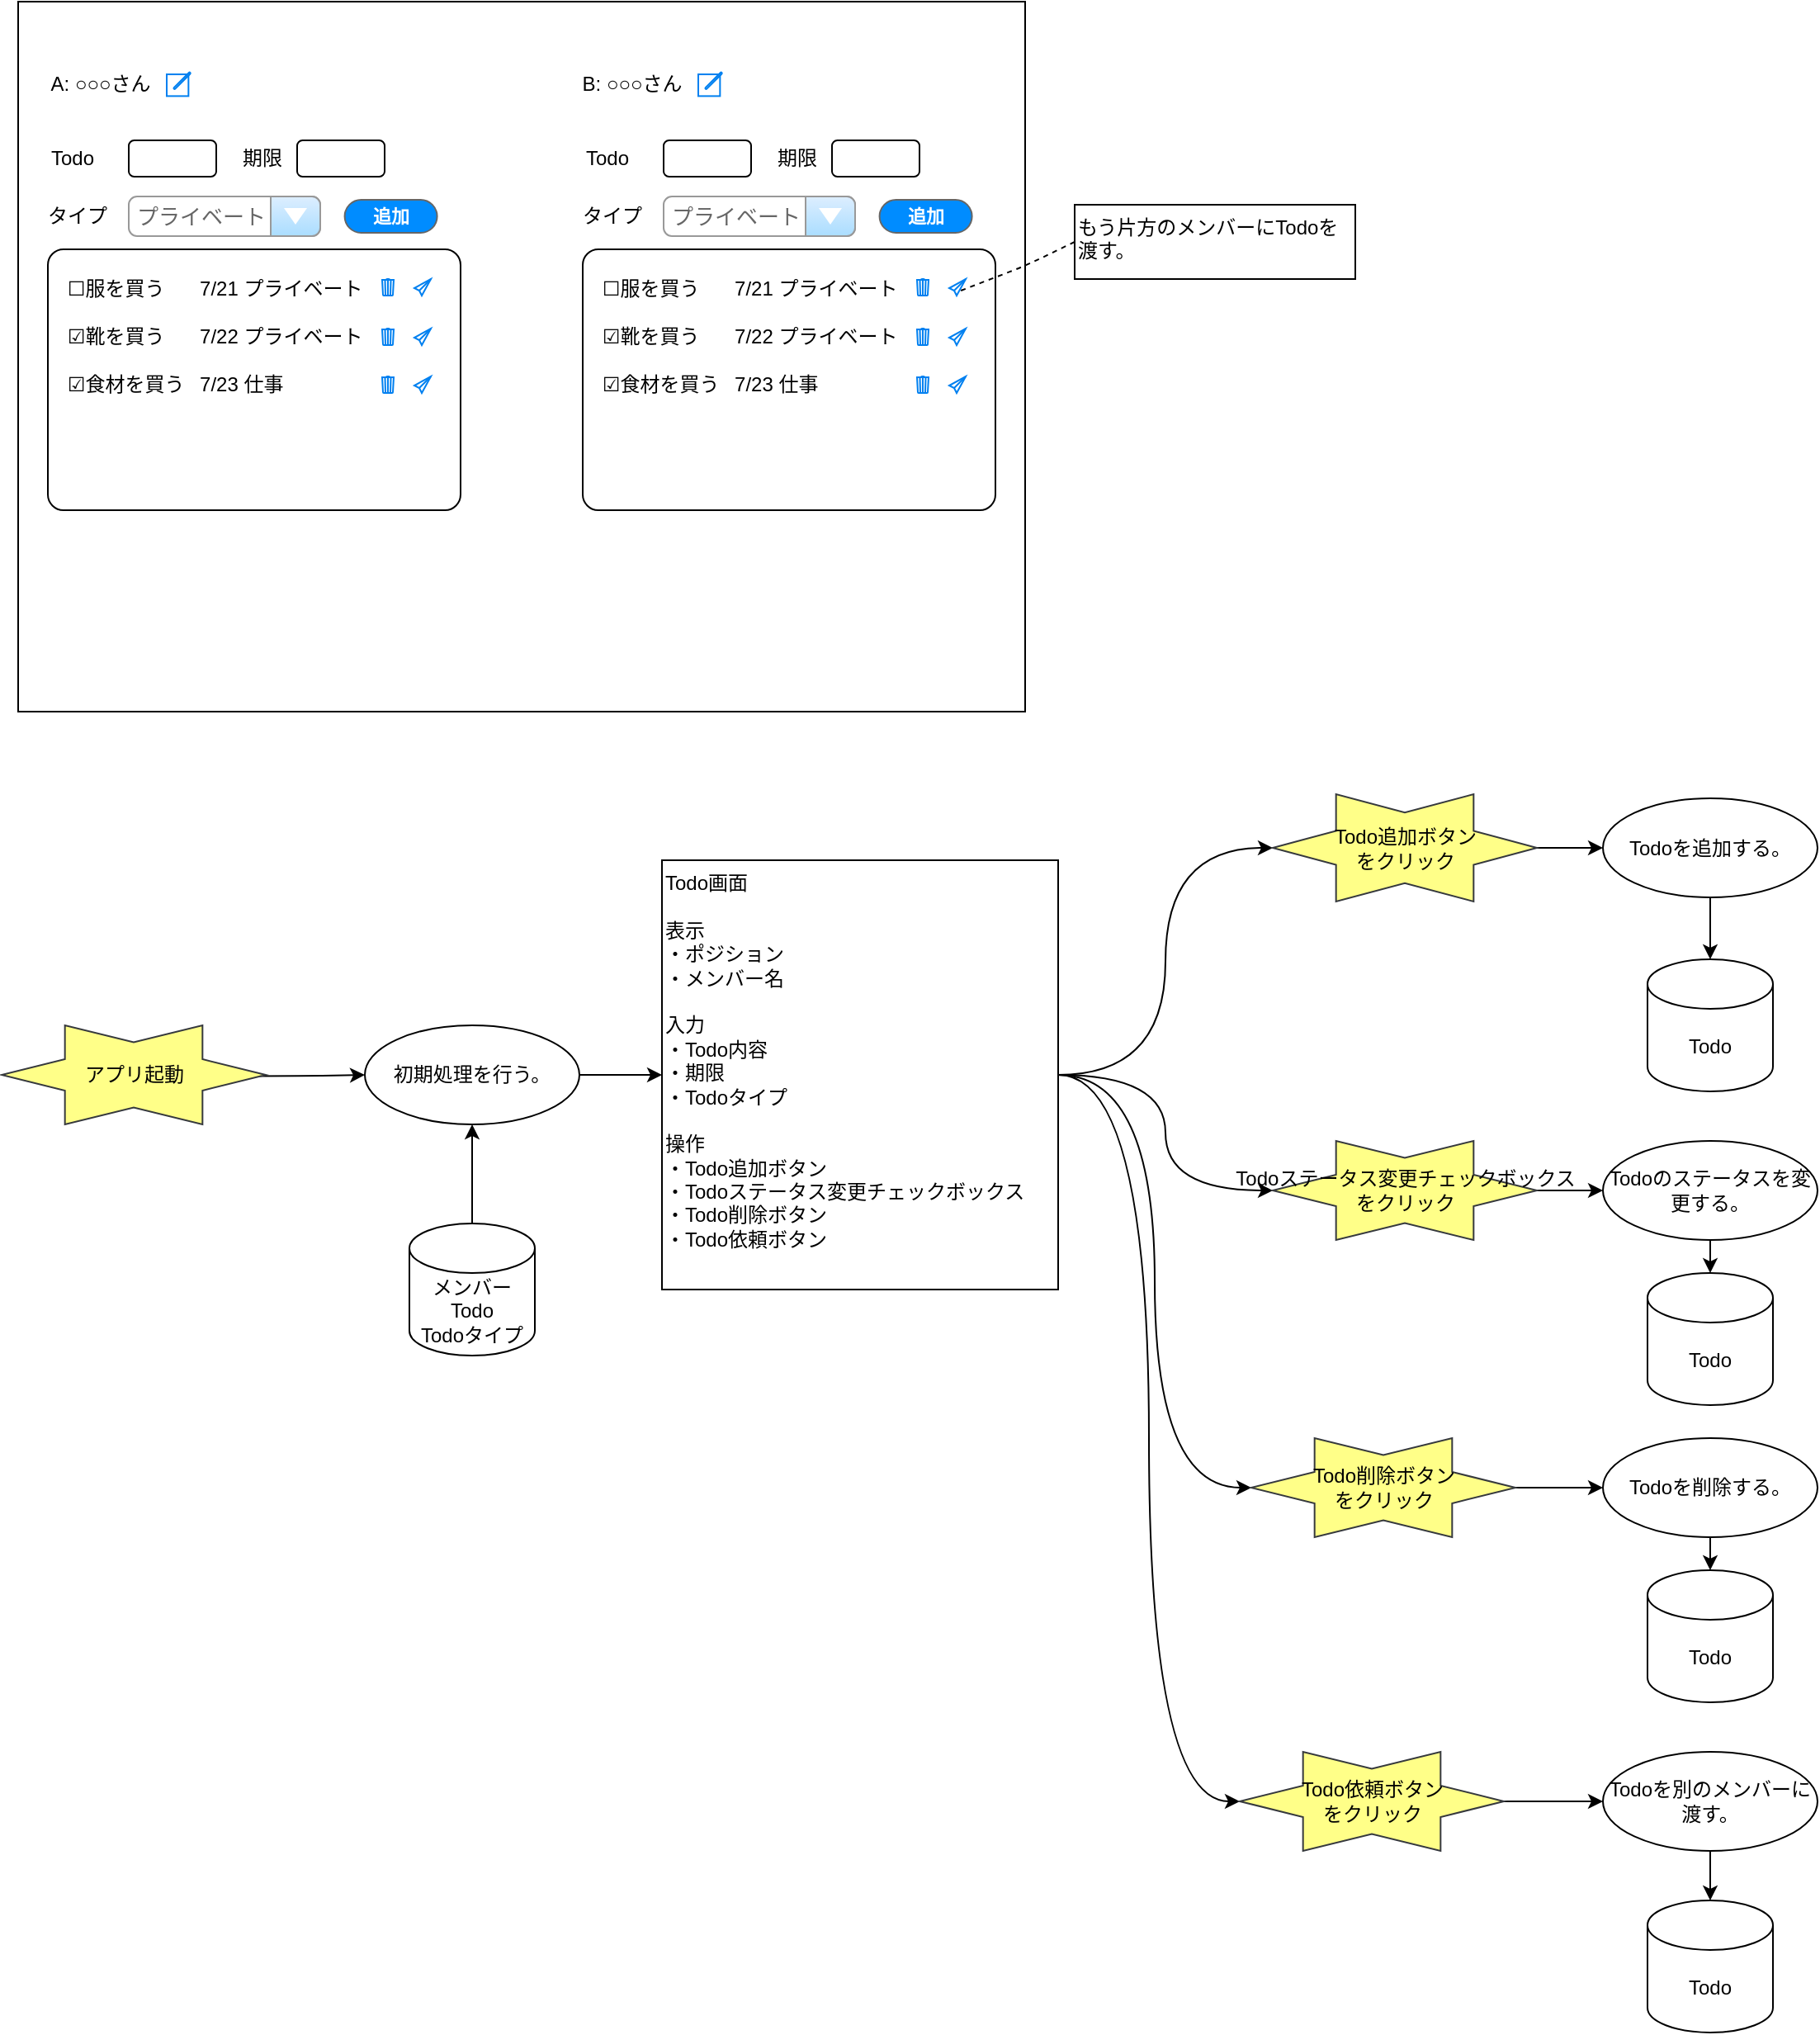<mxfile>
    <diagram id="tVj9b-WnGPSYWbFo9F1f" name="画面">
        <mxGraphModel dx="947" dy="645" grid="1" gridSize="10" guides="1" tooltips="1" connect="1" arrows="1" fold="1" page="1" pageScale="1" pageWidth="1654" pageHeight="1169" math="0" shadow="0">
            <root>
                <mxCell id="0"/>
                <mxCell id="1" parent="0"/>
                <mxCell id="VP5jikR2NR14hbqxP_gg-1" value="" style="rounded=0;whiteSpace=wrap;html=1;" parent="1" vertex="1">
                    <mxGeometry x="80" y="80" width="610" height="430" as="geometry"/>
                </mxCell>
                <mxCell id="oj9YwCgNzPSe06jS6pb2-1" value="" style="rounded=1;whiteSpace=wrap;html=1;arcSize=6;" parent="1" vertex="1">
                    <mxGeometry x="98" y="230" width="250" height="158" as="geometry"/>
                </mxCell>
                <mxCell id="VP5jikR2NR14hbqxP_gg-2" value="A: ○○○さん" style="text;html=1;strokeColor=none;fillColor=none;align=center;verticalAlign=middle;whiteSpace=wrap;rounded=0;" parent="1" vertex="1">
                    <mxGeometry x="90" y="120" width="80" height="20" as="geometry"/>
                </mxCell>
                <mxCell id="rQ-jI4dKoBpfeypR56CF-1" value="&lt;span style=&quot;background-color: initial;&quot;&gt;☐服を買う&lt;span style=&quot;&quot;&gt;&#9;&lt;span style=&quot;white-space: pre;&quot;&gt;&#9;&lt;/span&gt;&lt;/span&gt;7/21&lt;span style=&quot;white-space: pre;&quot;&gt;&#9;&lt;/span&gt;プライベート&lt;br&gt;&lt;br&gt;&lt;/span&gt;☑靴を買う&lt;span style=&quot;border-color: var(--border-color);&quot;&gt;&#9;&lt;span style=&quot;white-space: pre;&quot;&gt;&#9;&lt;/span&gt;&lt;/span&gt;7/22&lt;span style=&quot;border-color: var(--border-color);&quot;&gt;&amp;nbsp;プライベート&lt;/span&gt;&lt;br&gt;&lt;br&gt;☑食材を買う&lt;span style=&quot;border-color: var(--border-color);&quot;&gt;&#9;&lt;span style=&quot;white-space: pre;&quot;&gt;&#9;&lt;/span&gt;&lt;/span&gt;7/23&lt;span style=&quot;border-color: var(--border-color);&quot;&gt;&amp;nbsp;仕事&lt;/span&gt;&lt;span style=&quot;background-color: initial;&quot;&gt;&lt;br&gt;&lt;/span&gt;" style="text;strokeColor=none;fillColor=none;html=1;whiteSpace=wrap;verticalAlign=top;overflow=hidden;" parent="1" vertex="1">
                    <mxGeometry x="108" y="240" width="230" height="80" as="geometry"/>
                </mxCell>
                <mxCell id="oj9YwCgNzPSe06jS6pb2-2" value="" style="html=1;verticalLabelPosition=bottom;align=center;labelBackgroundColor=#ffffff;verticalAlign=top;strokeWidth=1;strokeColor=#0080F0;shadow=0;dashed=0;shape=mxgraph.ios7.icons.trashcan;fontSize=12;" parent="1" vertex="1">
                    <mxGeometry x="300" y="248" width="8" height="10" as="geometry"/>
                </mxCell>
                <mxCell id="wpwDw2Fwd8eZmC_zeA5R-4" value="" style="html=1;verticalLabelPosition=bottom;align=center;labelBackgroundColor=#ffffff;verticalAlign=top;strokeWidth=1;strokeColor=#0080F0;shadow=0;dashed=0;shape=mxgraph.ios7.icons.trashcan;fontSize=12;" parent="1" vertex="1">
                    <mxGeometry x="300" y="278" width="8" height="10" as="geometry"/>
                </mxCell>
                <mxCell id="wpwDw2Fwd8eZmC_zeA5R-5" value="" style="html=1;verticalLabelPosition=bottom;align=center;labelBackgroundColor=#ffffff;verticalAlign=top;strokeWidth=1;strokeColor=#0080F0;shadow=0;dashed=0;shape=mxgraph.ios7.icons.trashcan;fontSize=12;" parent="1" vertex="1">
                    <mxGeometry x="300" y="307" width="8" height="10" as="geometry"/>
                </mxCell>
                <mxCell id="wpwDw2Fwd8eZmC_zeA5R-6" value="" style="html=1;verticalLabelPosition=bottom;align=center;labelBackgroundColor=#ffffff;verticalAlign=top;strokeWidth=1;strokeColor=#0080F0;shadow=0;dashed=0;shape=mxgraph.ios7.icons.edit;fontSize=12;" parent="1" vertex="1">
                    <mxGeometry x="170" y="122.8" width="14.4" height="14.4" as="geometry"/>
                </mxCell>
                <mxCell id="eu4DZpVsrO1hH6n5FFCI-1" value="" style="html=1;verticalLabelPosition=bottom;align=center;labelBackgroundColor=#ffffff;verticalAlign=top;strokeWidth=1;strokeColor=#0080F0;shadow=0;dashed=0;shape=mxgraph.ios7.icons.pointer;fontSize=12;" parent="1" vertex="1">
                    <mxGeometry x="320" y="248" width="10" height="10" as="geometry"/>
                </mxCell>
                <mxCell id="eu4DZpVsrO1hH6n5FFCI-2" value="" style="html=1;verticalLabelPosition=bottom;align=center;labelBackgroundColor=#ffffff;verticalAlign=top;strokeWidth=1;strokeColor=#0080F0;shadow=0;dashed=0;shape=mxgraph.ios7.icons.pointer;fontSize=12;" parent="1" vertex="1">
                    <mxGeometry x="320" y="278" width="10" height="10" as="geometry"/>
                </mxCell>
                <mxCell id="eu4DZpVsrO1hH6n5FFCI-3" value="" style="html=1;verticalLabelPosition=bottom;align=center;labelBackgroundColor=#ffffff;verticalAlign=top;strokeWidth=1;strokeColor=#0080F0;shadow=0;dashed=0;shape=mxgraph.ios7.icons.pointer;fontSize=12;" parent="1" vertex="1">
                    <mxGeometry x="320" y="307" width="10" height="10" as="geometry"/>
                </mxCell>
                <mxCell id="eu4DZpVsrO1hH6n5FFCI-5" value="B: ○○○さん" style="text;html=1;strokeColor=none;fillColor=none;align=center;verticalAlign=middle;whiteSpace=wrap;rounded=0;" parent="1" vertex="1">
                    <mxGeometry x="412" y="120" width="80" height="20" as="geometry"/>
                </mxCell>
                <mxCell id="eu4DZpVsrO1hH6n5FFCI-10" value="" style="html=1;verticalLabelPosition=bottom;align=center;labelBackgroundColor=#ffffff;verticalAlign=top;strokeWidth=1;strokeColor=#0080F0;shadow=0;dashed=0;shape=mxgraph.ios7.icons.edit;fontSize=12;" parent="1" vertex="1">
                    <mxGeometry x="492" y="122.8" width="14.4" height="14.4" as="geometry"/>
                </mxCell>
                <mxCell id="2vACSee2T-R-0iwl-GF7-1" value="Todo" style="text;html=1;strokeColor=none;fillColor=none;align=left;verticalAlign=middle;whiteSpace=wrap;rounded=0;" parent="1" vertex="1">
                    <mxGeometry x="98" y="160" width="32" height="30" as="geometry"/>
                </mxCell>
                <mxCell id="2vACSee2T-R-0iwl-GF7-2" value="" style="rounded=1;whiteSpace=wrap;html=1;" parent="1" vertex="1">
                    <mxGeometry x="147" y="164" width="53" height="22" as="geometry"/>
                </mxCell>
                <mxCell id="2vACSee2T-R-0iwl-GF7-3" value="期限" style="text;html=1;strokeColor=none;fillColor=none;align=left;verticalAlign=middle;whiteSpace=wrap;rounded=0;" parent="1" vertex="1">
                    <mxGeometry x="213.5" y="160" width="32" height="30" as="geometry"/>
                </mxCell>
                <mxCell id="2vACSee2T-R-0iwl-GF7-4" value="" style="rounded=1;whiteSpace=wrap;html=1;" parent="1" vertex="1">
                    <mxGeometry x="249" y="164" width="53" height="22" as="geometry"/>
                </mxCell>
                <mxCell id="2vACSee2T-R-0iwl-GF7-5" value="タイプ" style="text;html=1;strokeColor=none;fillColor=none;align=left;verticalAlign=middle;whiteSpace=wrap;rounded=0;" parent="1" vertex="1">
                    <mxGeometry x="96" y="195" width="50" height="30" as="geometry"/>
                </mxCell>
                <mxCell id="2vACSee2T-R-0iwl-GF7-7" value="プライベート" style="strokeWidth=1;shadow=0;dashed=0;align=center;html=1;shape=mxgraph.mockup.forms.comboBox;strokeColor=#999999;fillColor=#ddeeff;align=left;fillColor2=#aaddff;mainText=;fontColor=#666666;fontSize=13;spacingLeft=3;" parent="1" vertex="1">
                    <mxGeometry x="147" y="198" width="116" height="24" as="geometry"/>
                </mxCell>
                <mxCell id="2vACSee2T-R-0iwl-GF7-8" value="追加" style="strokeWidth=1;shadow=0;dashed=0;align=center;html=1;shape=mxgraph.mockup.buttons.button;strokeColor=#666666;fontColor=#ffffff;mainText=;buttonStyle=round;fontSize=11;fontStyle=1;fillColor=#008cff;whiteSpace=wrap;" parent="1" vertex="1">
                    <mxGeometry x="277.8" y="200" width="56" height="20" as="geometry"/>
                </mxCell>
                <mxCell id="2vACSee2T-R-0iwl-GF7-9" value="" style="rounded=1;whiteSpace=wrap;html=1;arcSize=6;" parent="1" vertex="1">
                    <mxGeometry x="422" y="230" width="250" height="158" as="geometry"/>
                </mxCell>
                <mxCell id="2vACSee2T-R-0iwl-GF7-10" value="&lt;span style=&quot;background-color: initial;&quot;&gt;☐服を買う&lt;span style=&quot;&quot;&gt;&#9;&lt;span style=&quot;white-space: pre;&quot;&gt;&#9;&lt;/span&gt;&lt;/span&gt;7/21&lt;span style=&quot;white-space: pre;&quot;&gt;&#9;&lt;/span&gt;プライベート&lt;br&gt;&lt;br&gt;&lt;/span&gt;☑靴を買う&lt;span style=&quot;border-color: var(--border-color);&quot;&gt;&#9;&lt;span style=&quot;white-space: pre;&quot;&gt;&#9;&lt;/span&gt;&lt;/span&gt;7/22&lt;span style=&quot;border-color: var(--border-color);&quot;&gt;&amp;nbsp;プライベート&lt;/span&gt;&lt;br&gt;&lt;br&gt;☑食材を買う&lt;span style=&quot;border-color: var(--border-color);&quot;&gt;&#9;&lt;span style=&quot;white-space: pre;&quot;&gt;&#9;&lt;/span&gt;&lt;/span&gt;7/23&lt;span style=&quot;border-color: var(--border-color);&quot;&gt;&amp;nbsp;仕事&lt;/span&gt;&lt;span style=&quot;background-color: initial;&quot;&gt;&lt;br&gt;&lt;/span&gt;" style="text;strokeColor=none;fillColor=none;html=1;whiteSpace=wrap;verticalAlign=top;overflow=hidden;" parent="1" vertex="1">
                    <mxGeometry x="432" y="240" width="230" height="80" as="geometry"/>
                </mxCell>
                <mxCell id="2vACSee2T-R-0iwl-GF7-11" value="" style="html=1;verticalLabelPosition=bottom;align=center;labelBackgroundColor=#ffffff;verticalAlign=top;strokeWidth=1;strokeColor=#0080F0;shadow=0;dashed=0;shape=mxgraph.ios7.icons.trashcan;fontSize=12;" parent="1" vertex="1">
                    <mxGeometry x="624" y="248" width="8" height="10" as="geometry"/>
                </mxCell>
                <mxCell id="2vACSee2T-R-0iwl-GF7-12" value="" style="html=1;verticalLabelPosition=bottom;align=center;labelBackgroundColor=#ffffff;verticalAlign=top;strokeWidth=1;strokeColor=#0080F0;shadow=0;dashed=0;shape=mxgraph.ios7.icons.trashcan;fontSize=12;" parent="1" vertex="1">
                    <mxGeometry x="624" y="278" width="8" height="10" as="geometry"/>
                </mxCell>
                <mxCell id="2vACSee2T-R-0iwl-GF7-13" value="" style="html=1;verticalLabelPosition=bottom;align=center;labelBackgroundColor=#ffffff;verticalAlign=top;strokeWidth=1;strokeColor=#0080F0;shadow=0;dashed=0;shape=mxgraph.ios7.icons.trashcan;fontSize=12;" parent="1" vertex="1">
                    <mxGeometry x="624" y="307" width="8" height="10" as="geometry"/>
                </mxCell>
                <mxCell id="2vACSee2T-R-0iwl-GF7-15" value="" style="html=1;verticalLabelPosition=bottom;align=center;labelBackgroundColor=#ffffff;verticalAlign=top;strokeWidth=1;strokeColor=#0080F0;shadow=0;dashed=0;shape=mxgraph.ios7.icons.pointer;fontSize=12;" parent="1" vertex="1">
                    <mxGeometry x="644" y="248" width="10" height="10" as="geometry"/>
                </mxCell>
                <mxCell id="2vACSee2T-R-0iwl-GF7-16" value="" style="html=1;verticalLabelPosition=bottom;align=center;labelBackgroundColor=#ffffff;verticalAlign=top;strokeWidth=1;strokeColor=#0080F0;shadow=0;dashed=0;shape=mxgraph.ios7.icons.pointer;fontSize=12;" parent="1" vertex="1">
                    <mxGeometry x="644" y="278" width="10" height="10" as="geometry"/>
                </mxCell>
                <mxCell id="2vACSee2T-R-0iwl-GF7-17" value="" style="html=1;verticalLabelPosition=bottom;align=center;labelBackgroundColor=#ffffff;verticalAlign=top;strokeWidth=1;strokeColor=#0080F0;shadow=0;dashed=0;shape=mxgraph.ios7.icons.pointer;fontSize=12;" parent="1" vertex="1">
                    <mxGeometry x="644" y="307" width="10" height="10" as="geometry"/>
                </mxCell>
                <mxCell id="2vACSee2T-R-0iwl-GF7-18" value="Todo" style="text;html=1;strokeColor=none;fillColor=none;align=left;verticalAlign=middle;whiteSpace=wrap;rounded=0;" parent="1" vertex="1">
                    <mxGeometry x="422" y="160" width="32" height="30" as="geometry"/>
                </mxCell>
                <mxCell id="2vACSee2T-R-0iwl-GF7-19" value="" style="rounded=1;whiteSpace=wrap;html=1;" parent="1" vertex="1">
                    <mxGeometry x="471" y="164" width="53" height="22" as="geometry"/>
                </mxCell>
                <mxCell id="2vACSee2T-R-0iwl-GF7-20" value="期限" style="text;html=1;strokeColor=none;fillColor=none;align=left;verticalAlign=middle;whiteSpace=wrap;rounded=0;" parent="1" vertex="1">
                    <mxGeometry x="537.5" y="160" width="32" height="30" as="geometry"/>
                </mxCell>
                <mxCell id="2vACSee2T-R-0iwl-GF7-21" value="" style="rounded=1;whiteSpace=wrap;html=1;" parent="1" vertex="1">
                    <mxGeometry x="573" y="164" width="53" height="22" as="geometry"/>
                </mxCell>
                <mxCell id="2vACSee2T-R-0iwl-GF7-22" value="タイプ" style="text;html=1;strokeColor=none;fillColor=none;align=left;verticalAlign=middle;whiteSpace=wrap;rounded=0;" parent="1" vertex="1">
                    <mxGeometry x="420" y="195" width="50" height="30" as="geometry"/>
                </mxCell>
                <mxCell id="2vACSee2T-R-0iwl-GF7-23" value="プライベート" style="strokeWidth=1;shadow=0;dashed=0;align=center;html=1;shape=mxgraph.mockup.forms.comboBox;strokeColor=#999999;fillColor=#ddeeff;align=left;fillColor2=#aaddff;mainText=;fontColor=#666666;fontSize=13;spacingLeft=3;" parent="1" vertex="1">
                    <mxGeometry x="471" y="198" width="116" height="24" as="geometry"/>
                </mxCell>
                <mxCell id="2vACSee2T-R-0iwl-GF7-24" value="追加" style="strokeWidth=1;shadow=0;dashed=0;align=center;html=1;shape=mxgraph.mockup.buttons.button;strokeColor=#666666;fontColor=#ffffff;mainText=;buttonStyle=round;fontSize=11;fontStyle=1;fillColor=#008cff;whiteSpace=wrap;" parent="1" vertex="1">
                    <mxGeometry x="601.8" y="200" width="56" height="20" as="geometry"/>
                </mxCell>
                <mxCell id="Bcu3dMiEP5s6XjblXEIv-1" value="もう片方のメンバーにTodoを渡す。" style="rounded=0;whiteSpace=wrap;html=1;align=left;verticalAlign=top;" parent="1" vertex="1">
                    <mxGeometry x="720" y="203" width="170" height="45" as="geometry"/>
                </mxCell>
                <mxCell id="Bcu3dMiEP5s6XjblXEIv-2" style="edgeStyle=none;html=1;exitX=0;exitY=0.5;exitDx=0;exitDy=0;dashed=1;fontSize=12;endArrow=none;endFill=0;entryX=0.583;entryY=0.747;entryDx=0;entryDy=0;entryPerimeter=0;" parent="1" source="Bcu3dMiEP5s6XjblXEIv-1" target="2vACSee2T-R-0iwl-GF7-15" edge="1">
                    <mxGeometry relative="1" as="geometry">
                        <mxPoint x="619.5" y="174.33" as="targetPoint"/>
                        <Array as="points">
                            <mxPoint x="690" y="240"/>
                        </Array>
                    </mxGeometry>
                </mxCell>
                <mxCell id="YCH95fIz1_9WrDPlLzbM-16" style="edgeStyle=orthogonalEdgeStyle;curved=1;html=1;exitX=1;exitY=0.5;exitDx=0;exitDy=0;entryX=0;entryY=0.5;entryDx=0;entryDy=0;entryPerimeter=0;endArrow=classic;endFill=1;" parent="1" source="fxFA9M8uCJolFA8AC4wl-1" target="YCH95fIz1_9WrDPlLzbM-19" edge="1">
                    <mxGeometry relative="1" as="geometry">
                        <mxPoint x="831.76" y="627.66" as="targetPoint"/>
                    </mxGeometry>
                </mxCell>
                <mxCell id="YCH95fIz1_9WrDPlLzbM-26" style="edgeStyle=orthogonalEdgeStyle;curved=1;html=1;exitX=1;exitY=0.5;exitDx=0;exitDy=0;entryX=0;entryY=0.5;entryDx=0;entryDy=0;entryPerimeter=0;endArrow=classic;endFill=1;" parent="1" source="fxFA9M8uCJolFA8AC4wl-1" target="YCH95fIz1_9WrDPlLzbM-20" edge="1">
                    <mxGeometry relative="1" as="geometry"/>
                </mxCell>
                <mxCell id="YCH95fIz1_9WrDPlLzbM-31" style="edgeStyle=orthogonalEdgeStyle;curved=1;html=1;exitX=1;exitY=0.5;exitDx=0;exitDy=0;entryX=0;entryY=0.5;entryDx=0;entryDy=0;entryPerimeter=0;endArrow=classic;endFill=1;" parent="1" source="fxFA9M8uCJolFA8AC4wl-1" target="YCH95fIz1_9WrDPlLzbM-21" edge="1">
                    <mxGeometry relative="1" as="geometry"/>
                </mxCell>
                <mxCell id="YCH95fIz1_9WrDPlLzbM-38" style="edgeStyle=orthogonalEdgeStyle;curved=1;html=1;exitX=1;exitY=0.5;exitDx=0;exitDy=0;entryX=0;entryY=0.5;entryDx=0;entryDy=0;entryPerimeter=0;endArrow=classic;endFill=1;" parent="1" source="fxFA9M8uCJolFA8AC4wl-1" target="YCH95fIz1_9WrDPlLzbM-22" edge="1">
                    <mxGeometry relative="1" as="geometry"/>
                </mxCell>
                <mxCell id="fxFA9M8uCJolFA8AC4wl-1" value="Todo画面&lt;br&gt;&lt;br&gt;表示&lt;br&gt;・ポジション&lt;br&gt;・メンバー名&lt;br&gt;&lt;br&gt;入力&lt;br&gt;・Todo内容&lt;br&gt;・期限&lt;br&gt;・Todoタイプ&lt;br&gt;&lt;br&gt;操作&lt;br&gt;・Todo追加ボタン&lt;br&gt;・Todoステータス変更チェックボックス&lt;br&gt;・Todo削除ボタン&lt;br&gt;・Todo依頼ボタン" style="rounded=0;whiteSpace=wrap;html=1;align=left;verticalAlign=top;" parent="1" vertex="1">
                    <mxGeometry x="470" y="600" width="240" height="260" as="geometry"/>
                </mxCell>
                <mxCell id="YCH95fIz1_9WrDPlLzbM-2" style="edgeStyle=orthogonalEdgeStyle;html=1;exitX=0.966;exitY=0.512;exitDx=0;exitDy=0;exitPerimeter=0;entryX=0;entryY=0.5;entryDx=0;entryDy=0;endArrow=classic;endFill=1;curved=1;" parent="1" source="YCH95fIz1_9WrDPlLzbM-18" target="kp452B9yatlc5jmlzGpU-3" edge="1">
                    <mxGeometry relative="1" as="geometry">
                        <mxPoint x="208.27" y="729.34" as="sourcePoint"/>
                    </mxGeometry>
                </mxCell>
                <mxCell id="YCH95fIz1_9WrDPlLzbM-3" style="edgeStyle=orthogonalEdgeStyle;curved=1;html=1;exitX=1;exitY=0.5;exitDx=0;exitDy=0;entryX=0;entryY=0.5;entryDx=0;entryDy=0;endArrow=classic;endFill=1;" parent="1" source="kp452B9yatlc5jmlzGpU-3" target="fxFA9M8uCJolFA8AC4wl-1" edge="1">
                    <mxGeometry relative="1" as="geometry"/>
                </mxCell>
                <mxCell id="kp452B9yatlc5jmlzGpU-3" value="初期処理を行う。" style="ellipse;whiteSpace=wrap;html=1;" parent="1" vertex="1">
                    <mxGeometry x="290" y="700" width="130" height="60" as="geometry"/>
                </mxCell>
                <mxCell id="YCH95fIz1_9WrDPlLzbM-1" style="edgeStyle=orthogonalEdgeStyle;html=1;exitX=0.5;exitY=0;exitDx=0;exitDy=0;exitPerimeter=0;entryX=0.5;entryY=1;entryDx=0;entryDy=0;endArrow=classic;endFill=1;curved=1;" parent="1" source="kp452B9yatlc5jmlzGpU-4" target="kp452B9yatlc5jmlzGpU-3" edge="1">
                    <mxGeometry relative="1" as="geometry"/>
                </mxCell>
                <mxCell id="kp452B9yatlc5jmlzGpU-4" value="メンバー&lt;br&gt;Todo&lt;br&gt;Todoタイプ" style="shape=cylinder3;whiteSpace=wrap;html=1;boundedLbl=1;backgroundOutline=1;size=15;" parent="1" vertex="1">
                    <mxGeometry x="317" y="820" width="76" height="80" as="geometry"/>
                </mxCell>
                <mxCell id="YCH95fIz1_9WrDPlLzbM-34" style="edgeStyle=orthogonalEdgeStyle;curved=1;html=1;exitX=0.5;exitY=1;exitDx=0;exitDy=0;entryX=0.5;entryY=0;entryDx=0;entryDy=0;entryPerimeter=0;endArrow=classic;endFill=1;" parent="1" source="YCH95fIz1_9WrDPlLzbM-8" target="YCH95fIz1_9WrDPlLzbM-12" edge="1">
                    <mxGeometry relative="1" as="geometry"/>
                </mxCell>
                <mxCell id="YCH95fIz1_9WrDPlLzbM-8" value="Todoを追加する。" style="ellipse;whiteSpace=wrap;html=1;" parent="1" vertex="1">
                    <mxGeometry x="1040" y="562.5" width="130" height="60" as="geometry"/>
                </mxCell>
                <mxCell id="YCH95fIz1_9WrDPlLzbM-35" style="edgeStyle=orthogonalEdgeStyle;curved=1;html=1;exitX=0.5;exitY=1;exitDx=0;exitDy=0;entryX=0.5;entryY=0;entryDx=0;entryDy=0;entryPerimeter=0;endArrow=classic;endFill=1;" parent="1" source="YCH95fIz1_9WrDPlLzbM-9" target="YCH95fIz1_9WrDPlLzbM-13" edge="1">
                    <mxGeometry relative="1" as="geometry"/>
                </mxCell>
                <mxCell id="YCH95fIz1_9WrDPlLzbM-9" value="Todoのステータスを変更する。" style="ellipse;whiteSpace=wrap;html=1;" parent="1" vertex="1">
                    <mxGeometry x="1040" y="770" width="130" height="60" as="geometry"/>
                </mxCell>
                <mxCell id="YCH95fIz1_9WrDPlLzbM-36" style="edgeStyle=orthogonalEdgeStyle;curved=1;html=1;exitX=0.5;exitY=1;exitDx=0;exitDy=0;endArrow=classic;endFill=1;" parent="1" source="YCH95fIz1_9WrDPlLzbM-10" target="YCH95fIz1_9WrDPlLzbM-14" edge="1">
                    <mxGeometry relative="1" as="geometry"/>
                </mxCell>
                <mxCell id="YCH95fIz1_9WrDPlLzbM-10" value="Todoを削除する。" style="ellipse;whiteSpace=wrap;html=1;" parent="1" vertex="1">
                    <mxGeometry x="1040" y="950" width="130" height="60" as="geometry"/>
                </mxCell>
                <mxCell id="YCH95fIz1_9WrDPlLzbM-37" style="edgeStyle=orthogonalEdgeStyle;curved=1;html=1;exitX=0.5;exitY=1;exitDx=0;exitDy=0;entryX=0.5;entryY=0;entryDx=0;entryDy=0;entryPerimeter=0;endArrow=classic;endFill=1;" parent="1" source="YCH95fIz1_9WrDPlLzbM-11" target="YCH95fIz1_9WrDPlLzbM-15" edge="1">
                    <mxGeometry relative="1" as="geometry"/>
                </mxCell>
                <mxCell id="YCH95fIz1_9WrDPlLzbM-11" value="Todoを別のメンバーに渡す。" style="ellipse;whiteSpace=wrap;html=1;" parent="1" vertex="1">
                    <mxGeometry x="1040" y="1140" width="130" height="60" as="geometry"/>
                </mxCell>
                <mxCell id="YCH95fIz1_9WrDPlLzbM-12" value="Todo" style="shape=cylinder3;whiteSpace=wrap;html=1;boundedLbl=1;backgroundOutline=1;size=15;" parent="1" vertex="1">
                    <mxGeometry x="1067" y="660" width="76" height="80" as="geometry"/>
                </mxCell>
                <mxCell id="YCH95fIz1_9WrDPlLzbM-13" value="Todo" style="shape=cylinder3;whiteSpace=wrap;html=1;boundedLbl=1;backgroundOutline=1;size=15;" parent="1" vertex="1">
                    <mxGeometry x="1067" y="850" width="76" height="80" as="geometry"/>
                </mxCell>
                <mxCell id="YCH95fIz1_9WrDPlLzbM-14" value="Todo" style="shape=cylinder3;whiteSpace=wrap;html=1;boundedLbl=1;backgroundOutline=1;size=15;" parent="1" vertex="1">
                    <mxGeometry x="1067" y="1030" width="76" height="80" as="geometry"/>
                </mxCell>
                <mxCell id="YCH95fIz1_9WrDPlLzbM-15" value="Todo" style="shape=cylinder3;whiteSpace=wrap;html=1;boundedLbl=1;backgroundOutline=1;size=15;" parent="1" vertex="1">
                    <mxGeometry x="1067" y="1230" width="76" height="80" as="geometry"/>
                </mxCell>
                <mxCell id="YCH95fIz1_9WrDPlLzbM-18" value="アプリ起動" style="verticalLabelPosition=middle;verticalAlign=middle;html=1;shape=mxgraph.basic.6_point_star;fillColor=#ffff88;strokeColor=#36393d;labelPosition=center;align=center;" parent="1" vertex="1">
                    <mxGeometry x="70" y="700" width="160" height="60" as="geometry"/>
                </mxCell>
                <mxCell id="YCH95fIz1_9WrDPlLzbM-24" style="edgeStyle=orthogonalEdgeStyle;curved=1;html=1;exitX=1;exitY=0.5;exitDx=0;exitDy=0;exitPerimeter=0;entryX=0;entryY=0.5;entryDx=0;entryDy=0;endArrow=classic;endFill=1;" parent="1" source="YCH95fIz1_9WrDPlLzbM-19" target="YCH95fIz1_9WrDPlLzbM-8" edge="1">
                    <mxGeometry relative="1" as="geometry"/>
                </mxCell>
                <mxCell id="YCH95fIz1_9WrDPlLzbM-19" value="Todo追加ボタン&lt;br style=&quot;border-color: var(--border-color);&quot;&gt;をクリック" style="verticalLabelPosition=middle;verticalAlign=middle;html=1;shape=mxgraph.basic.6_point_star;fillColor=#ffff88;strokeColor=#36393d;labelPosition=center;align=center;" parent="1" vertex="1">
                    <mxGeometry x="840" y="560" width="160" height="65" as="geometry"/>
                </mxCell>
                <mxCell id="YCH95fIz1_9WrDPlLzbM-27" style="edgeStyle=orthogonalEdgeStyle;curved=1;html=1;exitX=1;exitY=0.5;exitDx=0;exitDy=0;exitPerimeter=0;entryX=0;entryY=0.5;entryDx=0;entryDy=0;endArrow=classic;endFill=1;" parent="1" source="YCH95fIz1_9WrDPlLzbM-20" target="YCH95fIz1_9WrDPlLzbM-9" edge="1">
                    <mxGeometry relative="1" as="geometry"/>
                </mxCell>
                <mxCell id="YCH95fIz1_9WrDPlLzbM-20" value="&lt;span style=&quot;border-color: var(--border-color); text-align: left;&quot;&gt;Todoステータス変更チェックボックス&lt;/span&gt;&lt;br style=&quot;border-color: var(--border-color);&quot;&gt;をクリック" style="verticalLabelPosition=middle;verticalAlign=middle;html=1;shape=mxgraph.basic.6_point_star;fillColor=#ffff88;strokeColor=#36393d;labelPosition=center;align=center;" parent="1" vertex="1">
                    <mxGeometry x="840" y="770" width="160" height="60" as="geometry"/>
                </mxCell>
                <mxCell id="YCH95fIz1_9WrDPlLzbM-32" style="edgeStyle=orthogonalEdgeStyle;curved=1;html=1;exitX=1;exitY=0.5;exitDx=0;exitDy=0;exitPerimeter=0;entryX=0;entryY=0.5;entryDx=0;entryDy=0;endArrow=classic;endFill=1;" parent="1" source="YCH95fIz1_9WrDPlLzbM-21" target="YCH95fIz1_9WrDPlLzbM-10" edge="1">
                    <mxGeometry relative="1" as="geometry"/>
                </mxCell>
                <mxCell id="YCH95fIz1_9WrDPlLzbM-21" value="&lt;span style=&quot;border-color: var(--border-color); text-align: left;&quot;&gt;Todo削除ボタン&lt;/span&gt;&lt;br style=&quot;border-color: var(--border-color);&quot;&gt;をクリック" style="verticalLabelPosition=middle;verticalAlign=middle;html=1;shape=mxgraph.basic.6_point_star;fillColor=#ffff88;strokeColor=#36393d;labelPosition=center;align=center;" parent="1" vertex="1">
                    <mxGeometry x="827" y="950" width="160" height="60" as="geometry"/>
                </mxCell>
                <mxCell id="YCH95fIz1_9WrDPlLzbM-39" style="edgeStyle=orthogonalEdgeStyle;curved=1;html=1;exitX=1;exitY=0.5;exitDx=0;exitDy=0;exitPerimeter=0;entryX=0;entryY=0.5;entryDx=0;entryDy=0;endArrow=classic;endFill=1;" parent="1" source="YCH95fIz1_9WrDPlLzbM-22" target="YCH95fIz1_9WrDPlLzbM-11" edge="1">
                    <mxGeometry relative="1" as="geometry"/>
                </mxCell>
                <mxCell id="YCH95fIz1_9WrDPlLzbM-22" value="&lt;span style=&quot;border-color: var(--border-color); text-align: left;&quot;&gt;Todo依頼ボタン&lt;/span&gt;&lt;br style=&quot;border-color: var(--border-color);&quot;&gt;をクリック" style="verticalLabelPosition=middle;verticalAlign=middle;html=1;shape=mxgraph.basic.6_point_star;fillColor=#ffff88;strokeColor=#36393d;labelPosition=center;align=center;" parent="1" vertex="1">
                    <mxGeometry x="820" y="1140" width="160" height="60" as="geometry"/>
                </mxCell>
            </root>
        </mxGraphModel>
    </diagram>
</mxfile>